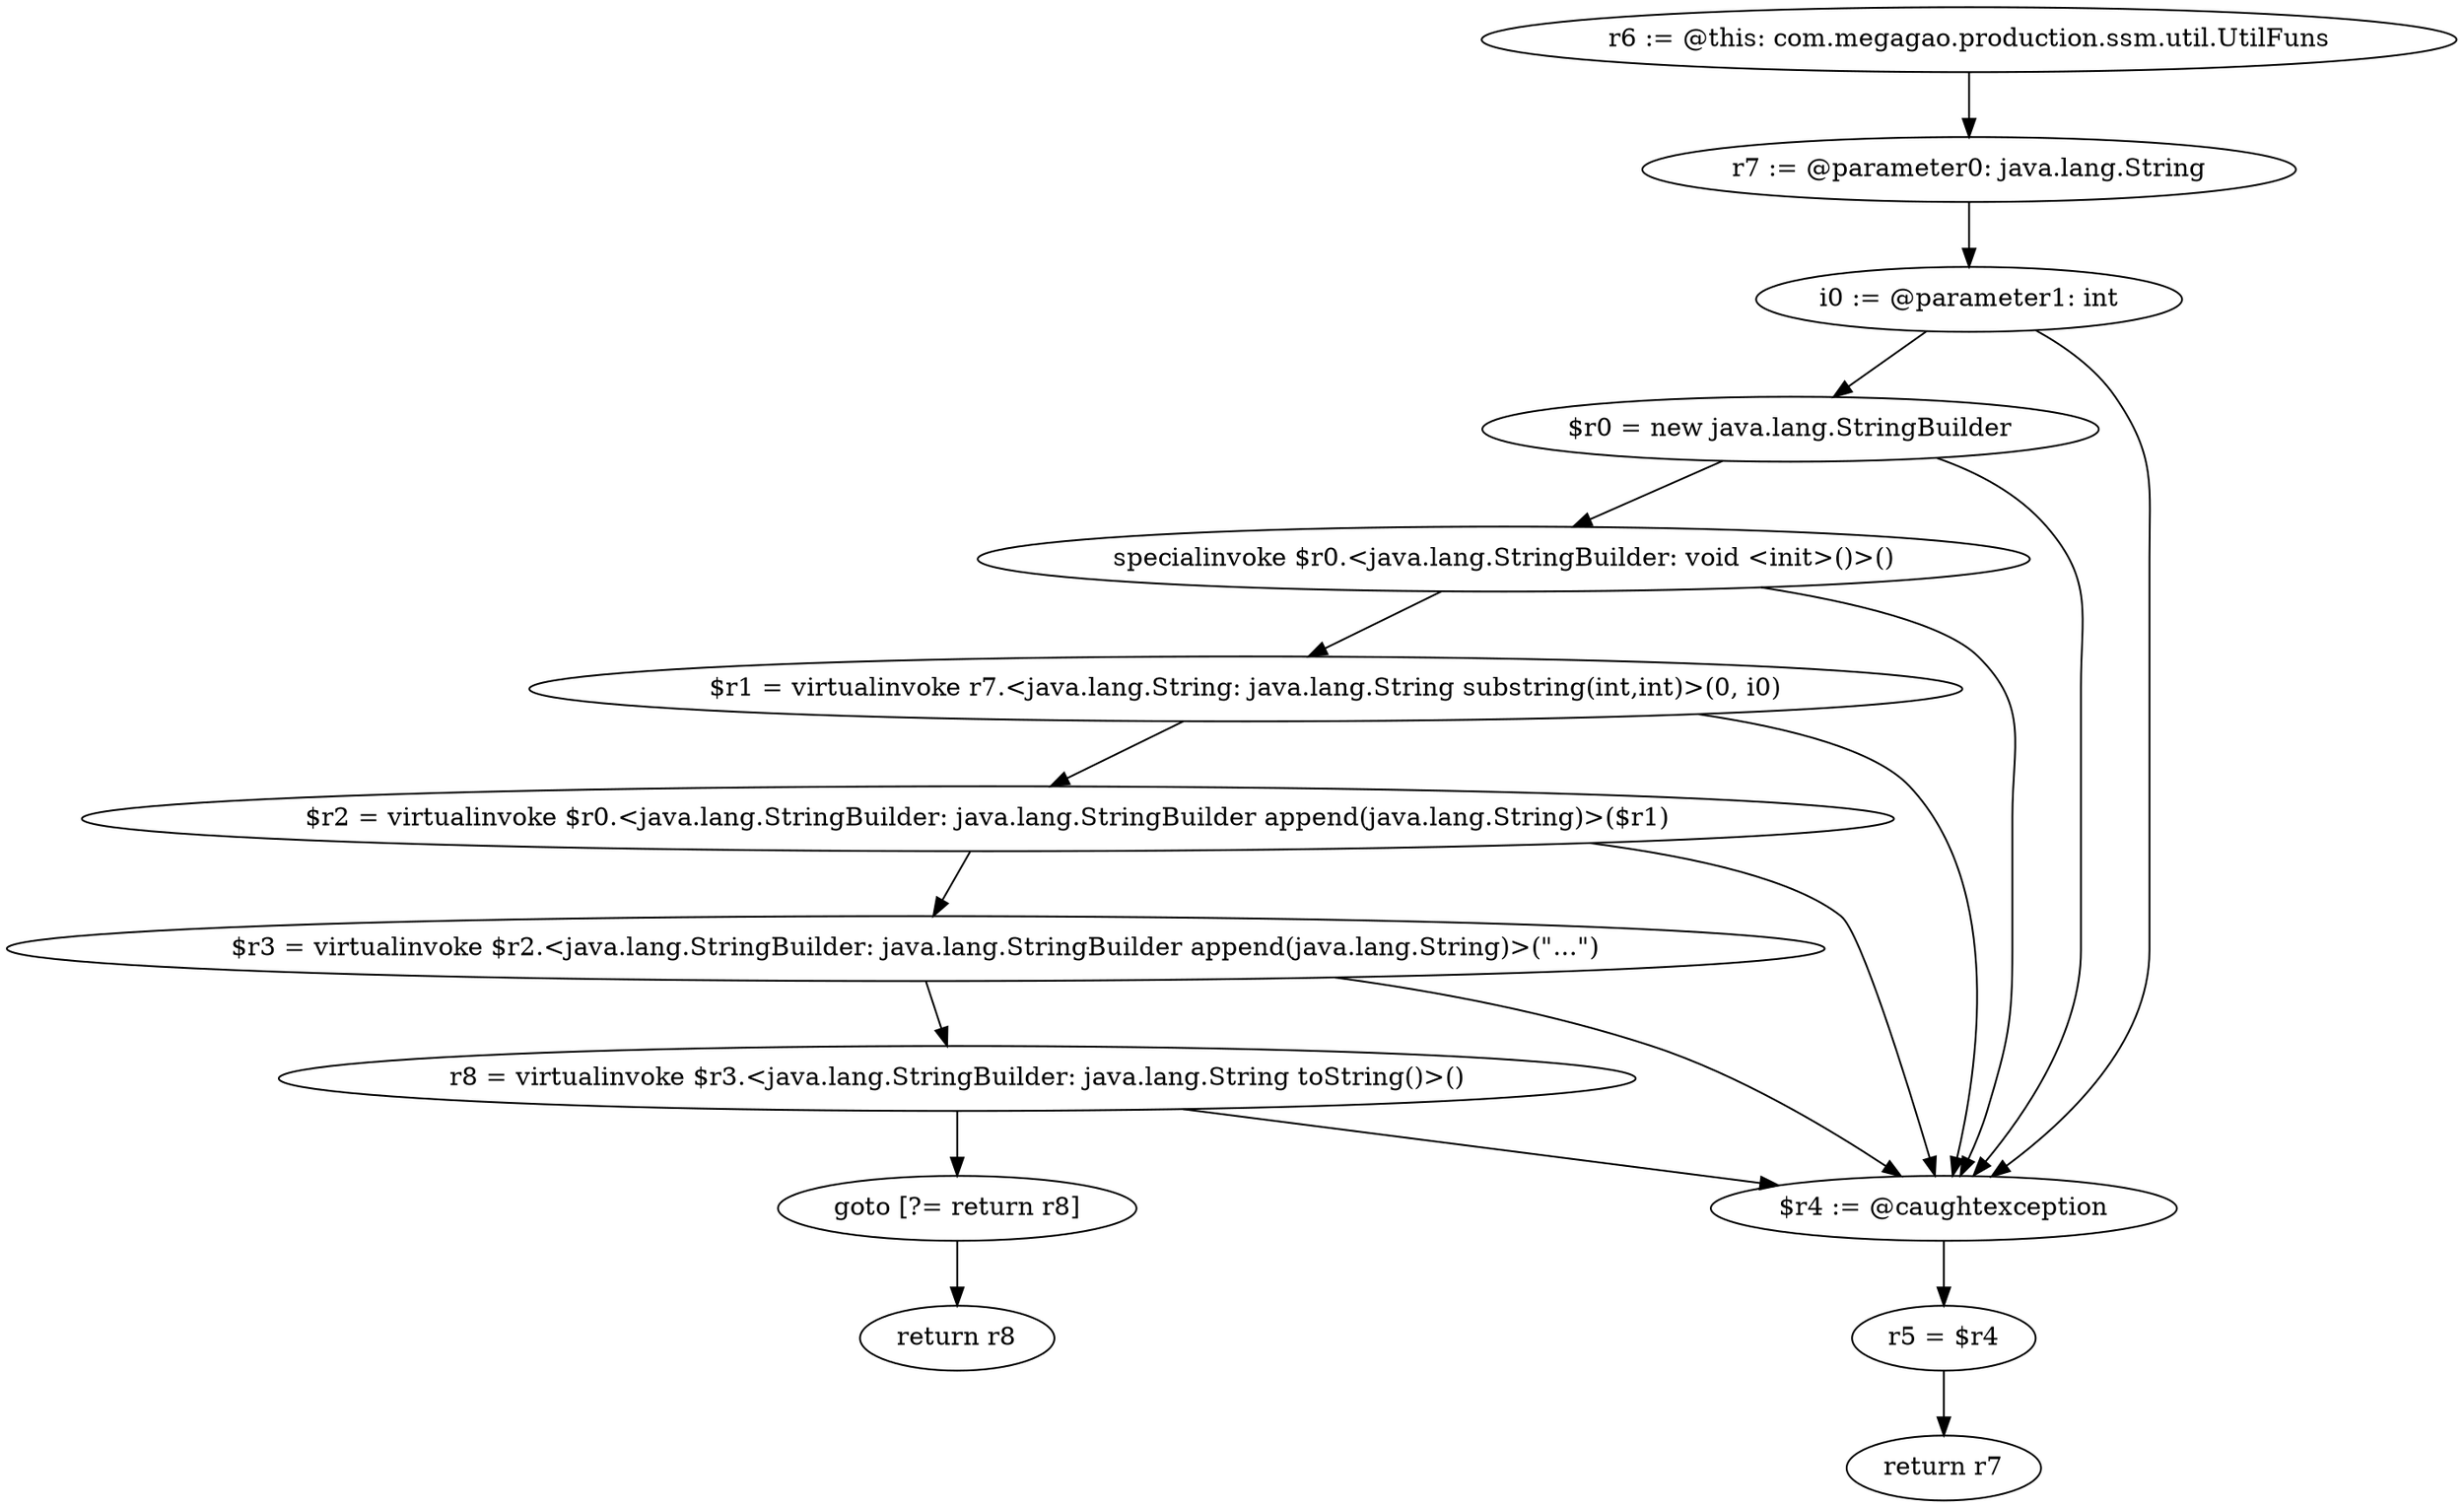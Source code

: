 digraph "unitGraph" {
    "r6 := @this: com.megagao.production.ssm.util.UtilFuns"
    "r7 := @parameter0: java.lang.String"
    "i0 := @parameter1: int"
    "$r0 = new java.lang.StringBuilder"
    "specialinvoke $r0.<java.lang.StringBuilder: void <init>()>()"
    "$r1 = virtualinvoke r7.<java.lang.String: java.lang.String substring(int,int)>(0, i0)"
    "$r2 = virtualinvoke $r0.<java.lang.StringBuilder: java.lang.StringBuilder append(java.lang.String)>($r1)"
    "$r3 = virtualinvoke $r2.<java.lang.StringBuilder: java.lang.StringBuilder append(java.lang.String)>(\"...\")"
    "r8 = virtualinvoke $r3.<java.lang.StringBuilder: java.lang.String toString()>()"
    "goto [?= return r8]"
    "$r4 := @caughtexception"
    "r5 = $r4"
    "return r7"
    "return r8"
    "r6 := @this: com.megagao.production.ssm.util.UtilFuns"->"r7 := @parameter0: java.lang.String";
    "r7 := @parameter0: java.lang.String"->"i0 := @parameter1: int";
    "i0 := @parameter1: int"->"$r0 = new java.lang.StringBuilder";
    "i0 := @parameter1: int"->"$r4 := @caughtexception";
    "$r0 = new java.lang.StringBuilder"->"specialinvoke $r0.<java.lang.StringBuilder: void <init>()>()";
    "$r0 = new java.lang.StringBuilder"->"$r4 := @caughtexception";
    "specialinvoke $r0.<java.lang.StringBuilder: void <init>()>()"->"$r1 = virtualinvoke r7.<java.lang.String: java.lang.String substring(int,int)>(0, i0)";
    "specialinvoke $r0.<java.lang.StringBuilder: void <init>()>()"->"$r4 := @caughtexception";
    "$r1 = virtualinvoke r7.<java.lang.String: java.lang.String substring(int,int)>(0, i0)"->"$r2 = virtualinvoke $r0.<java.lang.StringBuilder: java.lang.StringBuilder append(java.lang.String)>($r1)";
    "$r1 = virtualinvoke r7.<java.lang.String: java.lang.String substring(int,int)>(0, i0)"->"$r4 := @caughtexception";
    "$r2 = virtualinvoke $r0.<java.lang.StringBuilder: java.lang.StringBuilder append(java.lang.String)>($r1)"->"$r3 = virtualinvoke $r2.<java.lang.StringBuilder: java.lang.StringBuilder append(java.lang.String)>(\"...\")";
    "$r2 = virtualinvoke $r0.<java.lang.StringBuilder: java.lang.StringBuilder append(java.lang.String)>($r1)"->"$r4 := @caughtexception";
    "$r3 = virtualinvoke $r2.<java.lang.StringBuilder: java.lang.StringBuilder append(java.lang.String)>(\"...\")"->"r8 = virtualinvoke $r3.<java.lang.StringBuilder: java.lang.String toString()>()";
    "$r3 = virtualinvoke $r2.<java.lang.StringBuilder: java.lang.StringBuilder append(java.lang.String)>(\"...\")"->"$r4 := @caughtexception";
    "r8 = virtualinvoke $r3.<java.lang.StringBuilder: java.lang.String toString()>()"->"goto [?= return r8]";
    "r8 = virtualinvoke $r3.<java.lang.StringBuilder: java.lang.String toString()>()"->"$r4 := @caughtexception";
    "goto [?= return r8]"->"return r8";
    "$r4 := @caughtexception"->"r5 = $r4";
    "r5 = $r4"->"return r7";
}
